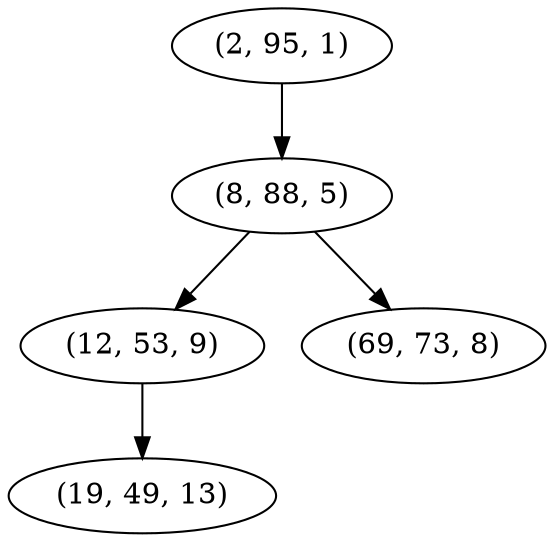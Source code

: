 digraph tree {
    "(2, 95, 1)";
    "(8, 88, 5)";
    "(12, 53, 9)";
    "(19, 49, 13)";
    "(69, 73, 8)";
    "(2, 95, 1)" -> "(8, 88, 5)";
    "(8, 88, 5)" -> "(12, 53, 9)";
    "(8, 88, 5)" -> "(69, 73, 8)";
    "(12, 53, 9)" -> "(19, 49, 13)";
}
